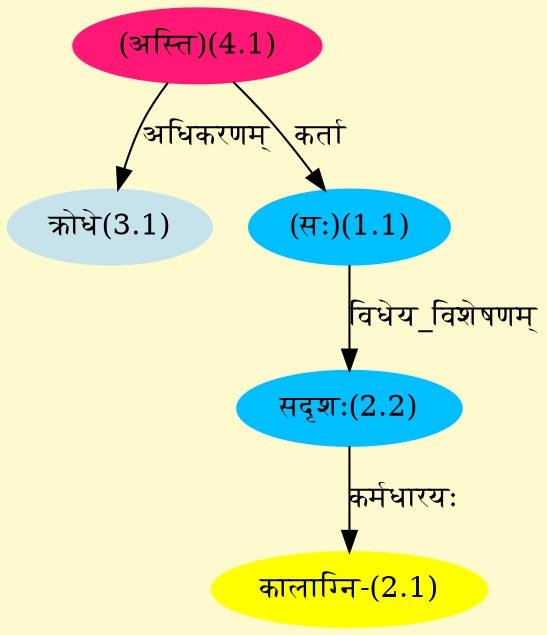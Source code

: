 digraph G{
rankdir=BT;
 compound=true;
 bgcolor="lemonchiffon1";
Node1_1 [style=filled, color="#00BFFF" label = "(सः)(1.1)"]
Node4_1 [style=filled, color="#FF1975" label = "(अस्ति)(4.1)"]
Node2_1 [style=filled, color="#FFFF00" label = "कालाग्नि-(2.1)"]
Node2_2 [style=filled, color="#00BFFF" label = "सदृशः(2.2)"]
Node3_1 [style=filled, color="#C6E2EB" label = "क्रोधे(3.1)"]
/* Start of Relations section */

Node1_1 -> Node4_1 [  label="कर्ता"  dir="back" ]
Node2_1 -> Node2_2 [  label="कर्मधारयः"  dir="back" ]
Node2_2 -> Node1_1 [  label="विधेय_विशेषणम्"  dir="back" ]
Node3_1 -> Node4_1 [  label="अधिकरणम्"  dir="back" ]
}
